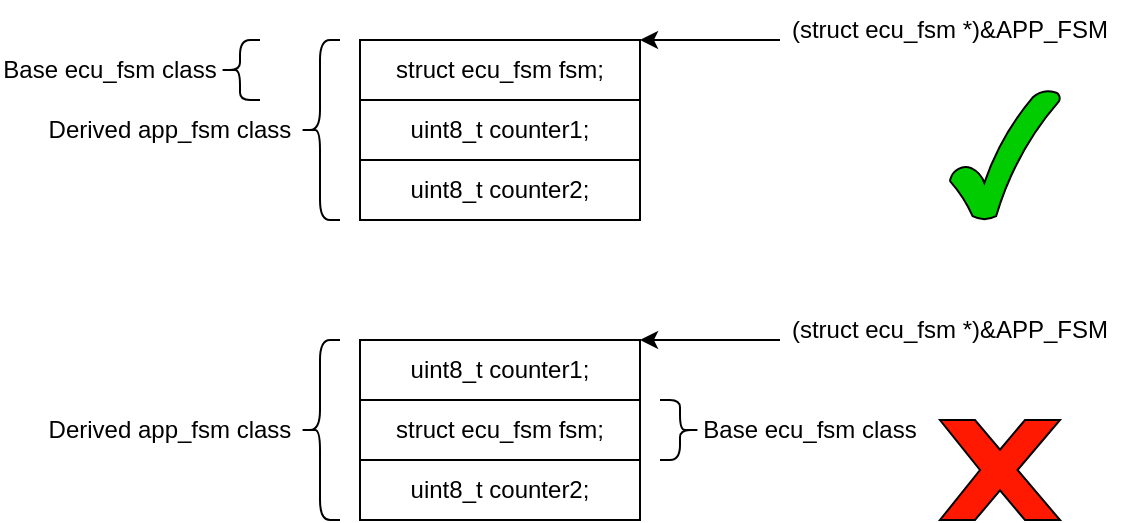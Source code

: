 <mxfile version="21.1.2" type="device" pages="5">
  <diagram id="15nbMGDvO67-C32aZADo" name="fsm_representation">
    <mxGraphModel dx="2268" dy="828" grid="1" gridSize="10" guides="1" tooltips="1" connect="1" arrows="1" fold="1" page="1" pageScale="1" pageWidth="850" pageHeight="1100" math="0" shadow="0">
      <root>
        <mxCell id="0" />
        <mxCell id="1" parent="0" />
        <mxCell id="BvwtundfcER_0kOwWjaI-1" value="struct ecu_fsm fsm;" style="swimlane;fontStyle=0;childLayout=stackLayout;horizontal=1;startSize=30;horizontalStack=0;resizeParent=1;resizeParentMax=0;resizeLast=0;collapsible=1;marginBottom=0;whiteSpace=wrap;html=1;" parent="1" vertex="1">
          <mxGeometry x="110" y="480" width="140" height="90" as="geometry">
            <mxRectangle x="110" y="480" width="100" height="30" as="alternateBounds" />
          </mxGeometry>
        </mxCell>
        <mxCell id="BvwtundfcER_0kOwWjaI-2" value="uint8_t counter1;" style="text;strokeColor=default;fillColor=none;align=center;verticalAlign=middle;spacingLeft=4;spacingRight=4;overflow=hidden;points=[[0,0.5],[1,0.5]];portConstraint=eastwest;rotatable=0;whiteSpace=wrap;html=1;" parent="BvwtundfcER_0kOwWjaI-1" vertex="1">
          <mxGeometry y="30" width="140" height="30" as="geometry" />
        </mxCell>
        <mxCell id="BvwtundfcER_0kOwWjaI-3" value="uint8_t counter2;" style="text;strokeColor=default;fillColor=none;align=center;verticalAlign=middle;spacingLeft=4;spacingRight=4;overflow=hidden;points=[[0,0.5],[1,0.5]];portConstraint=eastwest;rotatable=0;whiteSpace=wrap;html=1;" parent="BvwtundfcER_0kOwWjaI-1" vertex="1">
          <mxGeometry y="60" width="140" height="30" as="geometry" />
        </mxCell>
        <mxCell id="BvwtundfcER_0kOwWjaI-4" value="" style="endArrow=classic;html=1;rounded=0;entryX=1;entryY=0;entryDx=0;entryDy=0;" parent="1" target="BvwtundfcER_0kOwWjaI-1" edge="1">
          <mxGeometry width="50" height="50" relative="1" as="geometry">
            <mxPoint x="320" y="480" as="sourcePoint" />
            <mxPoint x="320" y="500" as="targetPoint" />
          </mxGeometry>
        </mxCell>
        <mxCell id="BvwtundfcER_0kOwWjaI-5" value="(struct ecu_fsm *)&amp;amp;APP_FSM" style="text;html=1;strokeColor=none;fillColor=none;align=center;verticalAlign=middle;whiteSpace=wrap;rounded=0;" parent="1" vertex="1">
          <mxGeometry x="320" y="460" width="170" height="30" as="geometry" />
        </mxCell>
        <mxCell id="BvwtundfcER_0kOwWjaI-6" value="" style="shape=curlyBracket;whiteSpace=wrap;html=1;rounded=1;labelPosition=left;verticalLabelPosition=middle;align=right;verticalAlign=middle;" parent="1" vertex="1">
          <mxGeometry x="40" y="480" width="20" height="30" as="geometry" />
        </mxCell>
        <mxCell id="BvwtundfcER_0kOwWjaI-7" value="Base ecu_fsm class" style="text;html=1;strokeColor=none;fillColor=none;align=center;verticalAlign=middle;whiteSpace=wrap;rounded=0;" parent="1" vertex="1">
          <mxGeometry x="-70" y="480" width="110" height="30" as="geometry" />
        </mxCell>
        <mxCell id="BvwtundfcER_0kOwWjaI-8" value="" style="shape=curlyBracket;whiteSpace=wrap;html=1;rounded=1;labelPosition=left;verticalLabelPosition=middle;align=right;verticalAlign=middle;" parent="1" vertex="1">
          <mxGeometry x="80" y="480" width="20" height="90" as="geometry" />
        </mxCell>
        <mxCell id="BvwtundfcER_0kOwWjaI-9" value="Derived app_fsm class" style="text;html=1;strokeColor=none;fillColor=none;align=center;verticalAlign=middle;whiteSpace=wrap;rounded=0;" parent="1" vertex="1">
          <mxGeometry x="-60" y="510" width="150" height="30" as="geometry" />
        </mxCell>
        <mxCell id="8lFt0NIzHmFN3SDGbYYi-1" value="uint8_t counter1;" style="swimlane;fontStyle=0;childLayout=stackLayout;horizontal=1;startSize=30;horizontalStack=0;resizeParent=1;resizeParentMax=0;resizeLast=0;collapsible=1;marginBottom=0;whiteSpace=wrap;html=1;" parent="1" vertex="1">
          <mxGeometry x="110" y="630" width="140" height="90" as="geometry">
            <mxRectangle x="110" y="480" width="100" height="30" as="alternateBounds" />
          </mxGeometry>
        </mxCell>
        <mxCell id="8lFt0NIzHmFN3SDGbYYi-2" value="struct ecu_fsm fsm;" style="text;strokeColor=default;fillColor=none;align=center;verticalAlign=middle;spacingLeft=4;spacingRight=4;overflow=hidden;points=[[0,0.5],[1,0.5]];portConstraint=eastwest;rotatable=0;whiteSpace=wrap;html=1;" parent="8lFt0NIzHmFN3SDGbYYi-1" vertex="1">
          <mxGeometry y="30" width="140" height="30" as="geometry" />
        </mxCell>
        <mxCell id="8lFt0NIzHmFN3SDGbYYi-3" value="uint8_t counter2;" style="text;strokeColor=default;fillColor=none;align=center;verticalAlign=middle;spacingLeft=4;spacingRight=4;overflow=hidden;points=[[0,0.5],[1,0.5]];portConstraint=eastwest;rotatable=0;whiteSpace=wrap;html=1;" parent="8lFt0NIzHmFN3SDGbYYi-1" vertex="1">
          <mxGeometry y="60" width="140" height="30" as="geometry" />
        </mxCell>
        <mxCell id="8lFt0NIzHmFN3SDGbYYi-4" value="" style="endArrow=classic;html=1;rounded=0;entryX=1;entryY=0;entryDx=0;entryDy=0;" parent="1" target="8lFt0NIzHmFN3SDGbYYi-1" edge="1">
          <mxGeometry width="50" height="50" relative="1" as="geometry">
            <mxPoint x="320" y="630" as="sourcePoint" />
            <mxPoint x="320" y="650" as="targetPoint" />
          </mxGeometry>
        </mxCell>
        <mxCell id="8lFt0NIzHmFN3SDGbYYi-6" value="" style="shape=curlyBracket;whiteSpace=wrap;html=1;rounded=1;labelPosition=left;verticalLabelPosition=middle;align=right;verticalAlign=middle;rotation=-180;" parent="1" vertex="1">
          <mxGeometry x="260" y="660" width="20" height="30" as="geometry" />
        </mxCell>
        <mxCell id="8lFt0NIzHmFN3SDGbYYi-7" value="Base ecu_fsm class" style="text;html=1;strokeColor=none;fillColor=none;align=center;verticalAlign=middle;whiteSpace=wrap;rounded=0;" parent="1" vertex="1">
          <mxGeometry x="280" y="660" width="110" height="30" as="geometry" />
        </mxCell>
        <mxCell id="8lFt0NIzHmFN3SDGbYYi-8" value="" style="shape=curlyBracket;whiteSpace=wrap;html=1;rounded=1;labelPosition=left;verticalLabelPosition=middle;align=right;verticalAlign=middle;" parent="1" vertex="1">
          <mxGeometry x="80" y="630" width="20" height="90" as="geometry" />
        </mxCell>
        <mxCell id="8lFt0NIzHmFN3SDGbYYi-9" value="Derived app_fsm class" style="text;html=1;strokeColor=none;fillColor=none;align=center;verticalAlign=middle;whiteSpace=wrap;rounded=0;" parent="1" vertex="1">
          <mxGeometry x="-60" y="660" width="150" height="30" as="geometry" />
        </mxCell>
        <mxCell id="8lFt0NIzHmFN3SDGbYYi-10" value="" style="verticalLabelPosition=bottom;verticalAlign=top;html=1;shape=mxgraph.basic.x;fillColor=#FF1900;" parent="1" vertex="1">
          <mxGeometry x="400" y="670" width="60" height="50" as="geometry" />
        </mxCell>
        <mxCell id="8lFt0NIzHmFN3SDGbYYi-11" value="" style="verticalLabelPosition=bottom;verticalAlign=top;html=1;shape=mxgraph.basic.tick;fillColor=#00CC00;" parent="1" vertex="1">
          <mxGeometry x="405" y="505" width="55" height="65" as="geometry" />
        </mxCell>
        <mxCell id="8lFt0NIzHmFN3SDGbYYi-12" value="(struct ecu_fsm *)&amp;amp;APP_FSM" style="text;html=1;strokeColor=none;fillColor=none;align=center;verticalAlign=middle;whiteSpace=wrap;rounded=0;" parent="1" vertex="1">
          <mxGeometry x="320" y="610" width="170" height="30" as="geometry" />
        </mxCell>
      </root>
    </mxGraphModel>
  </diagram>
  <diagram name="state_representation" id="CZPq641qlYG8evw_fPRa">
    <mxGraphModel dx="2268" dy="828" grid="1" gridSize="10" guides="1" tooltips="1" connect="1" arrows="1" fold="1" page="1" pageScale="1" pageWidth="850" pageHeight="1100" math="0" shadow="0">
      <root>
        <mxCell id="0" />
        <mxCell id="1" parent="0" />
        <mxCell id="_t-yf9VL04qy5OOU1NSJ-1" style="edgeStyle=orthogonalEdgeStyle;rounded=0;orthogonalLoop=1;jettySize=auto;html=1;entryX=0;entryY=0.5;entryDx=0;entryDy=0;" parent="1" source="_t-yf9VL04qy5OOU1NSJ-2" target="_t-yf9VL04qy5OOU1NSJ-3" edge="1">
          <mxGeometry relative="1" as="geometry">
            <mxPoint x="500" y="410" as="targetPoint" />
          </mxGeometry>
        </mxCell>
        <mxCell id="_t-yf9VL04qy5OOU1NSJ-2" value="STATE1&lt;br&gt;&lt;br&gt;ecu_fsm_change_state(&amp;amp;APP_FSM, &amp;amp;STATE2)" style="rounded=1;whiteSpace=wrap;html=1;verticalAlign=top;" parent="1" vertex="1">
          <mxGeometry x="120" y="380" width="260" height="60" as="geometry" />
        </mxCell>
        <mxCell id="_t-yf9VL04qy5OOU1NSJ-3" value="STATE2&lt;br&gt;&lt;br&gt;ecu_fsm_change_state(&amp;amp;APP_FSM, &amp;amp;STATE3)" style="rounded=1;whiteSpace=wrap;html=1;verticalAlign=top;" parent="1" vertex="1">
          <mxGeometry x="460" y="380" width="260" height="60" as="geometry" />
        </mxCell>
        <mxCell id="_t-yf9VL04qy5OOU1NSJ-4" value="ecu_fsm_dispatch(&amp;amp;APP_FSM, &amp;amp;event) -&amp;gt; STATE1::handler() -&amp;gt; STATE1::exit() -&amp;gt; STATE2::entry()" style="text;html=1;strokeColor=none;fillColor=none;align=center;verticalAlign=middle;whiteSpace=wrap;rounded=0;" parent="1" vertex="1">
          <mxGeometry x="160" y="337.5" width="540" height="30" as="geometry" />
        </mxCell>
        <mxCell id="_t-yf9VL04qy5OOU1NSJ-5" value="" style="shape=curlyBracket;whiteSpace=wrap;html=1;rounded=1;flipH=1;labelPosition=right;verticalLabelPosition=middle;align=left;verticalAlign=middle;rotation=-90;" parent="1" vertex="1">
          <mxGeometry x="263.75" y="221.25" width="20" height="212.5" as="geometry" />
        </mxCell>
        <mxCell id="_t-yf9VL04qy5OOU1NSJ-6" value="" style="shape=curlyBracket;whiteSpace=wrap;html=1;rounded=1;flipH=1;labelPosition=right;verticalLabelPosition=middle;align=left;verticalAlign=middle;rotation=-90;" parent="1" vertex="1">
          <mxGeometry x="532.5" y="180" width="20" height="295" as="geometry" />
        </mxCell>
        <mxCell id="_t-yf9VL04qy5OOU1NSJ-7" value="API call" style="text;html=1;strokeColor=none;fillColor=none;align=center;verticalAlign=middle;whiteSpace=wrap;rounded=0;" parent="1" vertex="1">
          <mxGeometry x="243.75" y="287.5" width="60" height="30" as="geometry" />
        </mxCell>
        <mxCell id="_t-yf9VL04qy5OOU1NSJ-8" value="Automatically executed by framework" style="text;html=1;strokeColor=none;fillColor=none;align=center;verticalAlign=middle;whiteSpace=wrap;rounded=0;" parent="1" vertex="1">
          <mxGeometry x="437.5" y="287.5" width="210" height="30" as="geometry" />
        </mxCell>
        <mxCell id="_t-yf9VL04qy5OOU1NSJ-9" style="edgeStyle=orthogonalEdgeStyle;rounded=0;orthogonalLoop=1;jettySize=auto;html=1;entryX=0;entryY=0.5;entryDx=0;entryDy=0;" parent="1" source="_t-yf9VL04qy5OOU1NSJ-10" target="_t-yf9VL04qy5OOU1NSJ-11" edge="1">
          <mxGeometry relative="1" as="geometry">
            <mxPoint x="340" y="647.5" as="targetPoint" />
          </mxGeometry>
        </mxCell>
        <mxCell id="_t-yf9VL04qy5OOU1NSJ-10" value="STATE1&lt;br&gt;&lt;br&gt;ecu_fsm_change_state(&amp;amp;APP_FSM, &amp;amp;STATE2)" style="rounded=1;whiteSpace=wrap;html=1;verticalAlign=top;" parent="1" vertex="1">
          <mxGeometry x="-40" y="617.5" width="260" height="60" as="geometry" />
        </mxCell>
        <mxCell id="_t-yf9VL04qy5OOU1NSJ-11" value="STATE2&lt;br&gt;&lt;br&gt;ecu_fsm_change_state(&amp;amp;APP_FSM, &amp;amp;STATE3)" style="rounded=1;whiteSpace=wrap;html=1;verticalAlign=top;" parent="1" vertex="1">
          <mxGeometry x="300" y="617.5" width="260" height="60" as="geometry" />
        </mxCell>
        <mxCell id="_t-yf9VL04qy5OOU1NSJ-12" value="ecu_fsm_dispatch(&amp;amp;APP_FSM, &amp;amp;event) -&amp;gt; STATE1::handler() -&amp;gt; STATE1::exit() -&amp;gt; STATE2::entry() -&amp;gt; STATE2::exit() -&amp;gt; STATE3::entry()" style="text;html=1;strokeColor=none;fillColor=none;align=center;verticalAlign=middle;whiteSpace=wrap;rounded=0;" parent="1" vertex="1">
          <mxGeometry x="40" y="575" width="760" height="30" as="geometry" />
        </mxCell>
        <mxCell id="_t-yf9VL04qy5OOU1NSJ-13" value="" style="shape=curlyBracket;whiteSpace=wrap;html=1;rounded=1;flipH=1;labelPosition=right;verticalLabelPosition=middle;align=left;verticalAlign=middle;rotation=-90;" parent="1" vertex="1">
          <mxGeometry x="150" y="458.75" width="20" height="212.5" as="geometry" />
        </mxCell>
        <mxCell id="_t-yf9VL04qy5OOU1NSJ-14" value="" style="shape=curlyBracket;whiteSpace=wrap;html=1;rounded=1;flipH=1;labelPosition=right;verticalLabelPosition=middle;align=left;verticalAlign=middle;rotation=-90;" parent="1" vertex="1">
          <mxGeometry x="522.5" y="320" width="20" height="490" as="geometry" />
        </mxCell>
        <mxCell id="_t-yf9VL04qy5OOU1NSJ-15" value="API call" style="text;html=1;strokeColor=none;fillColor=none;align=center;verticalAlign=middle;whiteSpace=wrap;rounded=0;" parent="1" vertex="1">
          <mxGeometry x="130" y="525" width="60" height="30" as="geometry" />
        </mxCell>
        <mxCell id="_t-yf9VL04qy5OOU1NSJ-16" value="Automatically executed by framework" style="text;html=1;strokeColor=none;fillColor=none;align=center;verticalAlign=middle;whiteSpace=wrap;rounded=0;" parent="1" vertex="1">
          <mxGeometry x="427.5" y="525" width="210" height="30" as="geometry" />
        </mxCell>
        <mxCell id="_t-yf9VL04qy5OOU1NSJ-17" value="STATE3" style="rounded=1;whiteSpace=wrap;html=1;verticalAlign=top;" parent="1" vertex="1">
          <mxGeometry x="640" y="617.5" width="260" height="60" as="geometry" />
        </mxCell>
        <mxCell id="_t-yf9VL04qy5OOU1NSJ-18" style="edgeStyle=orthogonalEdgeStyle;rounded=0;orthogonalLoop=1;jettySize=auto;html=1;entryX=0;entryY=0.5;entryDx=0;entryDy=0;exitX=1;exitY=0.5;exitDx=0;exitDy=0;" parent="1" source="_t-yf9VL04qy5OOU1NSJ-11" target="_t-yf9VL04qy5OOU1NSJ-17" edge="1">
          <mxGeometry relative="1" as="geometry">
            <mxPoint x="640" y="647.5" as="targetPoint" />
            <mxPoint x="580" y="627.5" as="sourcePoint" />
          </mxGeometry>
        </mxCell>
        <mxCell id="_t-yf9VL04qy5OOU1NSJ-20" value="STATE1&lt;br&gt;&lt;br&gt;ecu_fsm_change_state(&amp;amp;APP_FSM, &amp;amp;STATE1)" style="rounded=1;whiteSpace=wrap;html=1;verticalAlign=top;" parent="1" vertex="1">
          <mxGeometry x="293.75" y="870" width="260" height="60" as="geometry" />
        </mxCell>
        <mxCell id="_t-yf9VL04qy5OOU1NSJ-21" style="edgeStyle=orthogonalEdgeStyle;rounded=0;orthogonalLoop=1;jettySize=auto;html=1;exitX=1;exitY=0.25;exitDx=0;exitDy=0;entryX=1;entryY=0.75;entryDx=0;entryDy=0;" parent="1" source="_t-yf9VL04qy5OOU1NSJ-20" target="_t-yf9VL04qy5OOU1NSJ-20" edge="1">
          <mxGeometry relative="1" as="geometry">
            <Array as="points">
              <mxPoint x="603.75" y="885" />
              <mxPoint x="603.75" y="915" />
            </Array>
          </mxGeometry>
        </mxCell>
        <mxCell id="_t-yf9VL04qy5OOU1NSJ-26" value="ecu_fsm_dispatch(&amp;amp;APP_FSM, &amp;amp;event) -&amp;gt; STATE1::handler() -&amp;gt; STATE1::exit() -&amp;gt; STATE1::entry()" style="text;html=1;strokeColor=none;fillColor=none;align=center;verticalAlign=middle;whiteSpace=wrap;rounded=0;" parent="1" vertex="1">
          <mxGeometry x="170" y="827.5" width="540" height="30" as="geometry" />
        </mxCell>
        <mxCell id="_t-yf9VL04qy5OOU1NSJ-27" value="" style="shape=curlyBracket;whiteSpace=wrap;html=1;rounded=1;flipH=1;labelPosition=right;verticalLabelPosition=middle;align=left;verticalAlign=middle;rotation=-90;" parent="1" vertex="1">
          <mxGeometry x="273.75" y="711.25" width="20" height="212.5" as="geometry" />
        </mxCell>
        <mxCell id="_t-yf9VL04qy5OOU1NSJ-28" value="" style="shape=curlyBracket;whiteSpace=wrap;html=1;rounded=1;flipH=1;labelPosition=right;verticalLabelPosition=middle;align=left;verticalAlign=middle;rotation=-90;" parent="1" vertex="1">
          <mxGeometry x="542.5" y="670" width="20" height="295" as="geometry" />
        </mxCell>
        <mxCell id="_t-yf9VL04qy5OOU1NSJ-29" value="API call" style="text;html=1;strokeColor=none;fillColor=none;align=center;verticalAlign=middle;whiteSpace=wrap;rounded=0;" parent="1" vertex="1">
          <mxGeometry x="253.75" y="777.5" width="60" height="30" as="geometry" />
        </mxCell>
        <mxCell id="_t-yf9VL04qy5OOU1NSJ-30" value="Automatically executed by framework" style="text;html=1;strokeColor=none;fillColor=none;align=center;verticalAlign=middle;whiteSpace=wrap;rounded=0;" parent="1" vertex="1">
          <mxGeometry x="447.5" y="777.5" width="210" height="30" as="geometry" />
        </mxCell>
      </root>
    </mxGraphModel>
  </diagram>
  <diagram id="_X2X8tFTJPsWDFsdLYyc" name="event_driven_paradigm">
    <mxGraphModel dx="978" dy="571" grid="1" gridSize="10" guides="1" tooltips="1" connect="1" arrows="1" fold="1" page="1" pageScale="1" pageWidth="850" pageHeight="1100" math="0" shadow="0">
      <root>
        <mxCell id="0" />
        <mxCell id="1" parent="0" />
        <mxCell id="lQjFOqyJWv0Zga0OJdYx-4" value="" style="rounded=0;whiteSpace=wrap;html=1;strokeWidth=5;" vertex="1" parent="1">
          <mxGeometry x="320" y="360" width="400" height="160" as="geometry" />
        </mxCell>
        <mxCell id="8rU8OkTXt6TKkVFip4iF-1" value="" style="rounded=1;whiteSpace=wrap;html=1;" parent="1" vertex="1">
          <mxGeometry x="360" y="400" width="320" height="80" as="geometry" />
        </mxCell>
        <mxCell id="8rU8OkTXt6TKkVFip4iF-5" style="edgeStyle=orthogonalEdgeStyle;rounded=0;orthogonalLoop=1;jettySize=auto;html=1;entryX=0.5;entryY=0;entryDx=0;entryDy=0;" parent="1" source="8rU8OkTXt6TKkVFip4iF-4" target="8rU8OkTXt6TKkVFip4iF-8" edge="1">
          <mxGeometry relative="1" as="geometry">
            <mxPoint x="520" y="280" as="targetPoint" />
          </mxGeometry>
        </mxCell>
        <mxCell id="8rU8OkTXt6TKkVFip4iF-6" value="ecu_fsm_dispatch(app_fsm_event)" style="edgeLabel;html=1;align=center;verticalAlign=middle;resizable=0;points=[];" parent="8rU8OkTXt6TKkVFip4iF-5" vertex="1" connectable="0">
          <mxGeometry x="-0.398" y="3" relative="1" as="geometry">
            <mxPoint x="-3" y="12" as="offset" />
          </mxGeometry>
        </mxCell>
        <mxCell id="8rU8OkTXt6TKkVFip4iF-4" value="Application" style="rounded=1;whiteSpace=wrap;html=1;" parent="1" vertex="1">
          <mxGeometry x="460" y="220" width="120" height="60" as="geometry" />
        </mxCell>
        <mxCell id="8rU8OkTXt6TKkVFip4iF-14" style="edgeStyle=orthogonalEdgeStyle;rounded=0;orthogonalLoop=1;jettySize=auto;html=1;entryX=0.5;entryY=0;entryDx=0;entryDy=0;" parent="1" source="8rU8OkTXt6TKkVFip4iF-8" target="8rU8OkTXt6TKkVFip4iF-9" edge="1">
          <mxGeometry relative="1" as="geometry">
            <mxPoint x="520" y="510" as="targetPoint" />
          </mxGeometry>
        </mxCell>
        <mxCell id="8rU8OkTXt6TKkVFip4iF-9" value="&lt;b&gt;Event-Driven State Machine&lt;/b&gt;" style="text;html=1;strokeColor=none;fillColor=none;align=center;verticalAlign=middle;whiteSpace=wrap;rounded=0;" parent="1" vertex="1">
          <mxGeometry x="416.5" y="425" width="207" height="30" as="geometry" />
        </mxCell>
        <mxCell id="lQjFOqyJWv0Zga0OJdYx-1" value="" style="html=1;verticalLabelPosition=bottom;labelBackgroundColor=#ffffff;verticalAlign=top;shadow=0;dashed=0;strokeWidth=2;shape=mxgraph.ios7.misc.loading_circle;" vertex="1" parent="1">
          <mxGeometry x="623.5" y="422.5" width="36.5" height="35" as="geometry" />
        </mxCell>
        <mxCell id="8rU8OkTXt6TKkVFip4iF-8" value="" style="shape=message;html=1;html=1;outlineConnect=0;labelPosition=center;verticalLabelPosition=bottom;align=center;verticalAlign=top;" parent="1" vertex="1">
          <mxGeometry x="490" y="340" width="60" height="40" as="geometry" />
        </mxCell>
      </root>
    </mxGraphModel>
  </diagram>
  <diagram id="-OnL_DmCf1hyi1uaQDzm" name="run_to_completion_semantics">
    <mxGraphModel dx="1182" dy="690" grid="1" gridSize="10" guides="1" tooltips="1" connect="1" arrows="1" fold="1" page="1" pageScale="1" pageWidth="850" pageHeight="1100" math="0" shadow="0">
      <root>
        <mxCell id="0" />
        <mxCell id="1" parent="0" />
        <mxCell id="A-jucOlXIJhNryQlWf9N-1" value="" style="rounded=0;whiteSpace=wrap;html=1;strokeWidth=5;" vertex="1" parent="1">
          <mxGeometry x="320" y="350" width="400" height="450" as="geometry" />
        </mxCell>
        <mxCell id="eJQCOVJrdcA63mDH1NKP-1" value="" style="rounded=1;whiteSpace=wrap;html=1;" parent="1" vertex="1">
          <mxGeometry x="360" y="400" width="320" height="370" as="geometry" />
        </mxCell>
        <mxCell id="eJQCOVJrdcA63mDH1NKP-3" style="edgeStyle=orthogonalEdgeStyle;rounded=0;orthogonalLoop=1;jettySize=auto;html=1;entryX=0.5;entryY=0;entryDx=0;entryDy=0;" parent="1" source="eJQCOVJrdcA63mDH1NKP-5" target="eJQCOVJrdcA63mDH1NKP-16" edge="1">
          <mxGeometry relative="1" as="geometry">
            <mxPoint x="750.0" y="70" as="targetPoint" />
          </mxGeometry>
        </mxCell>
        <mxCell id="eJQCOVJrdcA63mDH1NKP-4" value="queue_write(event)" style="edgeLabel;html=1;align=center;verticalAlign=middle;resizable=0;points=[];" parent="eJQCOVJrdcA63mDH1NKP-3" vertex="1" connectable="0">
          <mxGeometry x="-0.398" y="3" relative="1" as="geometry">
            <mxPoint x="-27" y="3" as="offset" />
          </mxGeometry>
        </mxCell>
        <mxCell id="eJQCOVJrdcA63mDH1NKP-5" value="Application" style="rounded=1;whiteSpace=wrap;html=1;" parent="1" vertex="1">
          <mxGeometry x="120" y="220" width="120" height="60" as="geometry" />
        </mxCell>
        <mxCell id="eJQCOVJrdcA63mDH1NKP-6" style="edgeStyle=orthogonalEdgeStyle;rounded=0;orthogonalLoop=1;jettySize=auto;html=1;" parent="1" source="eJQCOVJrdcA63mDH1NKP-7" target="eJQCOVJrdcA63mDH1NKP-25" edge="1">
          <mxGeometry relative="1" as="geometry">
            <mxPoint x="520" y="630" as="targetPoint" />
          </mxGeometry>
        </mxCell>
        <mxCell id="eJQCOVJrdcA63mDH1NKP-7" value="" style="shape=message;html=1;html=1;outlineConnect=0;labelPosition=center;verticalLabelPosition=bottom;align=center;verticalAlign=top;" parent="1" vertex="1">
          <mxGeometry x="491" y="530" width="60" height="40" as="geometry" />
        </mxCell>
        <mxCell id="eJQCOVJrdcA63mDH1NKP-8" value="&lt;b&gt;&lt;font style=&quot;font-size: 30px;&quot;&gt;RTOS Task&lt;/font&gt;&lt;/b&gt;" style="text;html=1;strokeColor=none;fillColor=none;align=center;verticalAlign=middle;whiteSpace=wrap;rounded=0;" parent="1" vertex="1">
          <mxGeometry x="379" y="730" width="181" height="30" as="geometry" />
        </mxCell>
        <mxCell id="eJQCOVJrdcA63mDH1NKP-14" value="" style="shape=message;html=1;html=1;outlineConnect=0;labelPosition=center;verticalLabelPosition=bottom;align=center;verticalAlign=top;" parent="1" vertex="1">
          <mxGeometry x="450" y="460" width="50" height="30" as="geometry" />
        </mxCell>
        <mxCell id="eJQCOVJrdcA63mDH1NKP-15" value="" style="shape=message;html=1;html=1;outlineConnect=0;labelPosition=center;verticalLabelPosition=bottom;align=center;verticalAlign=top;" parent="1" vertex="1">
          <mxGeometry x="450" y="410" width="50" height="30" as="geometry" />
        </mxCell>
        <mxCell id="eJQCOVJrdcA63mDH1NKP-16" value="Event Queue" style="swimlane;fontStyle=0;childLayout=stackLayout;horizontal=1;startSize=30;horizontalStack=0;resizeParent=1;resizeParentMax=0;resizeLast=0;collapsible=1;marginBottom=0;whiteSpace=wrap;html=1;movable=1;resizable=1;rotatable=1;deletable=1;editable=1;locked=0;connectable=1;" parent="1" vertex="1">
          <mxGeometry x="440" y="280" width="170" height="220" as="geometry" />
        </mxCell>
        <mxCell id="eJQCOVJrdcA63mDH1NKP-17" value="&amp;nbsp;" style="text;whiteSpace=wrap;html=1;align=center;" parent="eJQCOVJrdcA63mDH1NKP-16" vertex="1">
          <mxGeometry y="30" width="170" height="40" as="geometry" />
        </mxCell>
        <mxCell id="eJQCOVJrdcA63mDH1NKP-18" value="" style="text;strokeColor=default;fillColor=none;align=center;verticalAlign=middle;spacingLeft=4;spacingRight=4;overflow=hidden;points=[[0,0.5],[1,0.5]];portConstraint=eastwest;rotatable=0;whiteSpace=wrap;html=1;" parent="eJQCOVJrdcA63mDH1NKP-16" vertex="1">
          <mxGeometry y="70" width="170" height="50" as="geometry" />
        </mxCell>
        <mxCell id="eJQCOVJrdcA63mDH1NKP-19" value="event" style="text;strokeColor=default;fillColor=none;align=right;verticalAlign=middle;spacingLeft=4;spacingRight=4;overflow=hidden;points=[[0,0.5],[1,0.5]];portConstraint=eastwest;rotatable=0;whiteSpace=wrap;html=1;" parent="eJQCOVJrdcA63mDH1NKP-16" vertex="1">
          <mxGeometry y="120" width="170" height="50" as="geometry" />
        </mxCell>
        <mxCell id="eJQCOVJrdcA63mDH1NKP-20" value="event" style="text;strokeColor=none;fillColor=none;align=right;verticalAlign=middle;spacingLeft=4;spacingRight=4;overflow=hidden;points=[[0,0.5],[1,0.5]];portConstraint=eastwest;rotatable=0;whiteSpace=wrap;html=1;" parent="eJQCOVJrdcA63mDH1NKP-16" vertex="1">
          <mxGeometry y="170" width="170" height="50" as="geometry" />
        </mxCell>
        <mxCell id="eJQCOVJrdcA63mDH1NKP-22" value="" style="endArrow=classic;html=1;rounded=0;exitX=0.481;exitY=0.979;exitDx=0;exitDy=0;exitPerimeter=0;entryX=0.5;entryY=0;entryDx=0;entryDy=0;" parent="1" source="eJQCOVJrdcA63mDH1NKP-20" target="eJQCOVJrdcA63mDH1NKP-7" edge="1">
          <mxGeometry width="50" height="50" relative="1" as="geometry">
            <mxPoint x="620" y="550" as="sourcePoint" />
            <mxPoint x="670" y="500" as="targetPoint" />
          </mxGeometry>
        </mxCell>
        <mxCell id="eJQCOVJrdcA63mDH1NKP-23" value="" style="shape=message;html=1;html=1;outlineConnect=0;labelPosition=center;verticalLabelPosition=bottom;align=center;verticalAlign=top;" parent="1" vertex="1">
          <mxGeometry x="368" y="232" width="60" height="40" as="geometry" />
        </mxCell>
        <mxCell id="eJQCOVJrdcA63mDH1NKP-25" value="ecu_fsm_dispatch(&amp;amp;APP_FSM, &amp;amp;event)" style="rounded=1;whiteSpace=wrap;html=1;verticalAlign=top;" parent="1" vertex="1">
          <mxGeometry x="381" y="602.5" width="280" height="90" as="geometry" />
        </mxCell>
        <mxCell id="eJQCOVJrdcA63mDH1NKP-29" value="" style="html=1;verticalLabelPosition=bottom;labelBackgroundColor=#ffffff;verticalAlign=top;shadow=0;dashed=0;strokeWidth=2;shape=mxgraph.ios7.misc.loading_circle;" parent="1" vertex="1">
          <mxGeometry x="499.5" y="637" width="43" height="42.5" as="geometry" />
        </mxCell>
      </root>
    </mxGraphModel>
  </diagram>
  <diagram id="8I_pm15_ZxuvNdHiXpPO" name="led_fsm">
    <mxGraphModel dx="1195" dy="703" grid="1" gridSize="10" guides="1" tooltips="1" connect="1" arrows="1" fold="1" page="1" pageScale="1" pageWidth="850" pageHeight="1100" math="0" shadow="0">
      <root>
        <mxCell id="0" />
        <mxCell id="1" parent="0" />
        <mxCell id="un4xFOZ4VY06HUW24fwX-8" style="edgeStyle=orthogonalEdgeStyle;rounded=0;orthogonalLoop=1;jettySize=auto;html=1;exitX=0;exitY=0.75;exitDx=0;exitDy=0;entryX=1;entryY=0.75;entryDx=0;entryDy=0;" edge="1" parent="1" source="un4xFOZ4VY06HUW24fwX-1" target="un4xFOZ4VY06HUW24fwX-2">
          <mxGeometry relative="1" as="geometry" />
        </mxCell>
        <mxCell id="un4xFOZ4VY06HUW24fwX-9" value="count &amp;gt;= threshold&lt;br&gt;LED_OFF_REQUEST_EVENT" style="edgeLabel;html=1;align=center;verticalAlign=middle;resizable=0;points=[];" vertex="1" connectable="0" parent="un4xFOZ4VY06HUW24fwX-8">
          <mxGeometry x="-0.175" y="1" relative="1" as="geometry">
            <mxPoint x="-18" y="19" as="offset" />
          </mxGeometry>
        </mxCell>
        <mxCell id="un4xFOZ4VY06HUW24fwX-1" value="LED_ON_STATE" style="rounded=1;whiteSpace=wrap;html=1;" vertex="1" parent="1">
          <mxGeometry x="480" y="360" width="240" height="120" as="geometry" />
        </mxCell>
        <mxCell id="un4xFOZ4VY06HUW24fwX-6" style="edgeStyle=orthogonalEdgeStyle;rounded=0;orthogonalLoop=1;jettySize=auto;html=1;exitX=1;exitY=0.25;exitDx=0;exitDy=0;entryX=0;entryY=0.25;entryDx=0;entryDy=0;" edge="1" parent="1" source="un4xFOZ4VY06HUW24fwX-2" target="un4xFOZ4VY06HUW24fwX-1">
          <mxGeometry relative="1" as="geometry" />
        </mxCell>
        <mxCell id="un4xFOZ4VY06HUW24fwX-7" value="count &amp;gt;= threshold&lt;br&gt;LED_ON_REQUEST_EVENT" style="edgeLabel;html=1;align=center;verticalAlign=middle;resizable=0;points=[];" vertex="1" connectable="0" parent="un4xFOZ4VY06HUW24fwX-6">
          <mxGeometry x="-0.055" y="3" relative="1" as="geometry">
            <mxPoint x="4" y="-17" as="offset" />
          </mxGeometry>
        </mxCell>
        <mxCell id="un4xFOZ4VY06HUW24fwX-2" value="LED_OFF_STATE" style="rounded=1;whiteSpace=wrap;html=1;" vertex="1" parent="1">
          <mxGeometry x="40" y="360" width="240" height="120" as="geometry" />
        </mxCell>
        <mxCell id="un4xFOZ4VY06HUW24fwX-4" style="edgeStyle=orthogonalEdgeStyle;rounded=0;orthogonalLoop=1;jettySize=auto;html=1;entryX=0.5;entryY=0;entryDx=0;entryDy=0;" edge="1" parent="1" source="un4xFOZ4VY06HUW24fwX-3" target="un4xFOZ4VY06HUW24fwX-2">
          <mxGeometry relative="1" as="geometry" />
        </mxCell>
        <mxCell id="un4xFOZ4VY06HUW24fwX-5" value="Starting State" style="edgeLabel;html=1;align=center;verticalAlign=middle;resizable=0;points=[];" vertex="1" connectable="0" parent="un4xFOZ4VY06HUW24fwX-4">
          <mxGeometry x="-0.494" y="1" relative="1" as="geometry">
            <mxPoint as="offset" />
          </mxGeometry>
        </mxCell>
        <mxCell id="un4xFOZ4VY06HUW24fwX-3" value="" style="ellipse;whiteSpace=wrap;html=1;fillColor=#000000;" vertex="1" parent="1">
          <mxGeometry x="145" y="210" width="30" height="30" as="geometry" />
        </mxCell>
      </root>
    </mxGraphModel>
  </diagram>
</mxfile>
